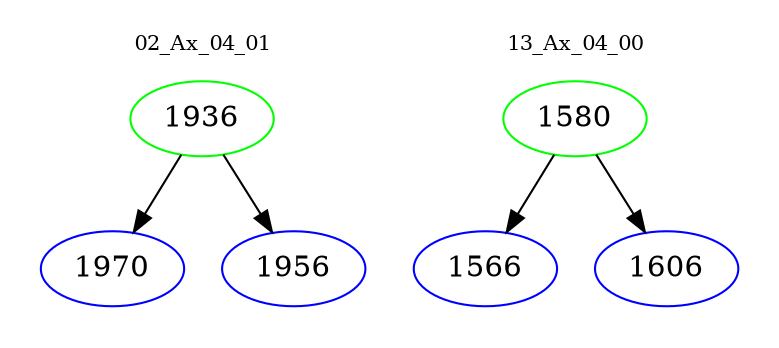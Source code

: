 digraph{
subgraph cluster_0 {
color = white
label = "02_Ax_04_01";
fontsize=10;
T0_1936 [label="1936", color="green"]
T0_1936 -> T0_1970 [color="black"]
T0_1970 [label="1970", color="blue"]
T0_1936 -> T0_1956 [color="black"]
T0_1956 [label="1956", color="blue"]
}
subgraph cluster_1 {
color = white
label = "13_Ax_04_00";
fontsize=10;
T1_1580 [label="1580", color="green"]
T1_1580 -> T1_1566 [color="black"]
T1_1566 [label="1566", color="blue"]
T1_1580 -> T1_1606 [color="black"]
T1_1606 [label="1606", color="blue"]
}
}
